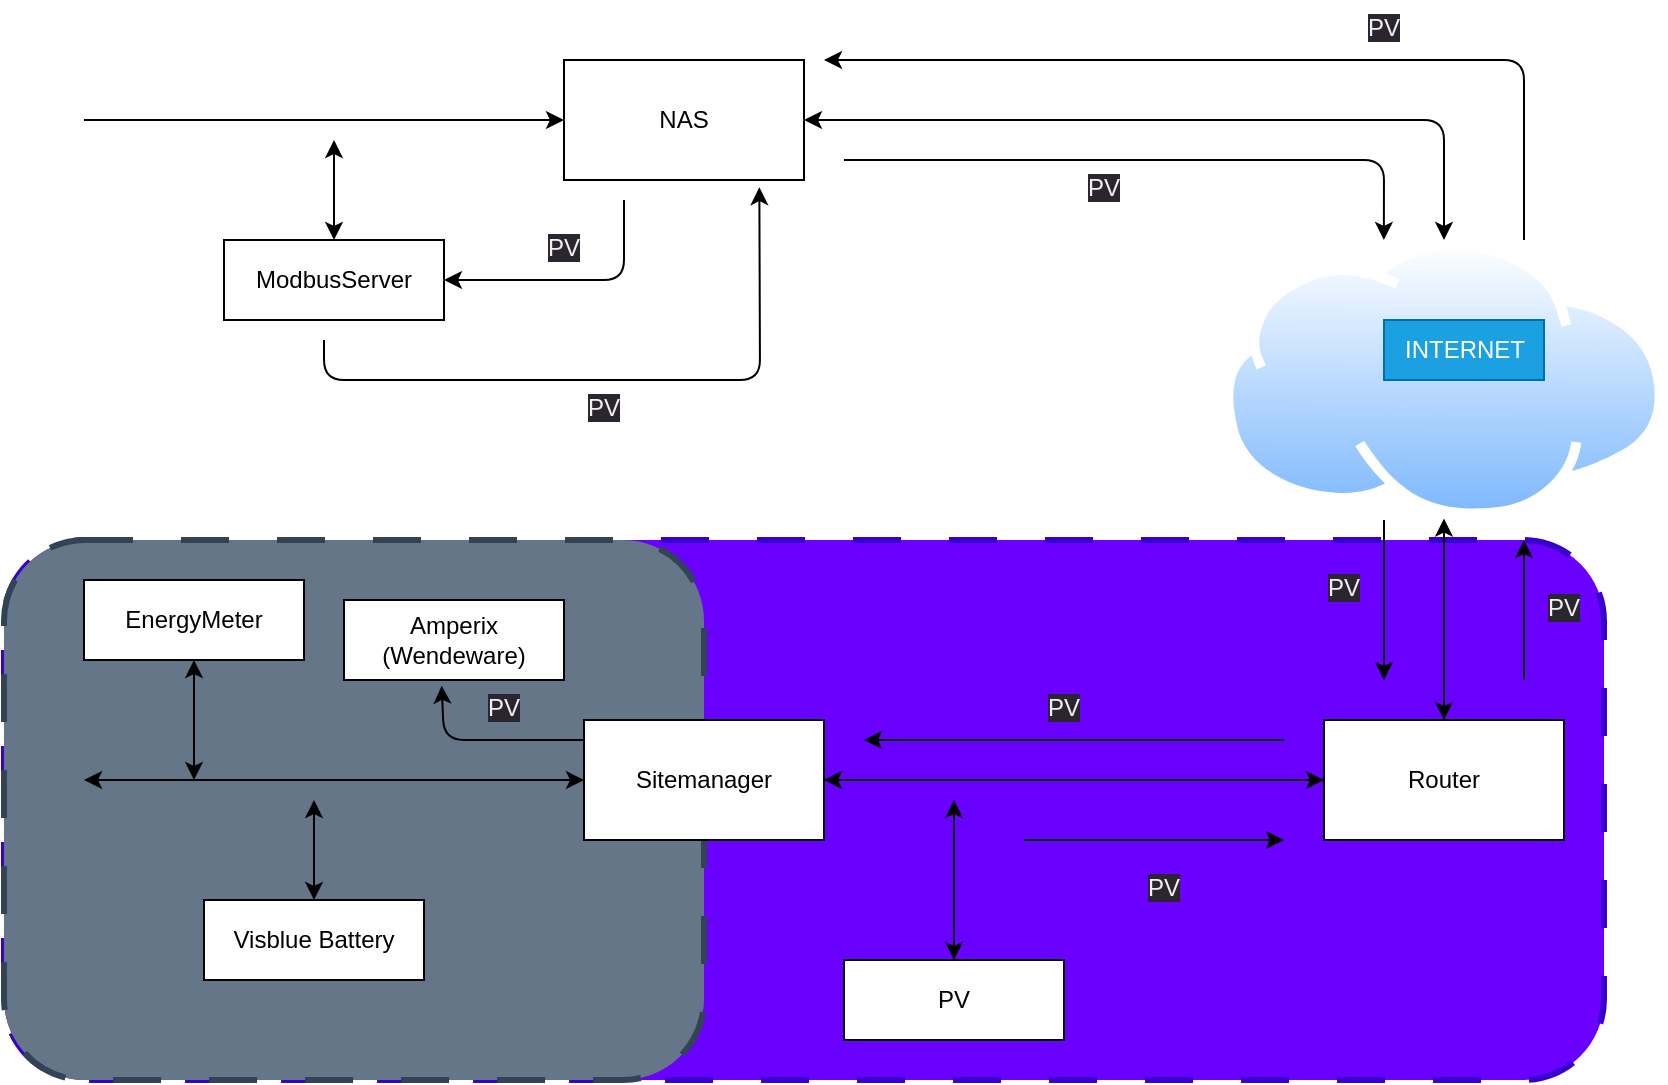 <mxfile>
    <diagram id="5EvuZPrP1kxPpSGt5rW-" name="Page-1">
        <mxGraphModel dx="1539" dy="718" grid="1" gridSize="10" guides="1" tooltips="1" connect="1" arrows="1" fold="1" page="1" pageScale="1" pageWidth="850" pageHeight="1100" math="0" shadow="0">
            <root>
                <mxCell id="0"/>
                <mxCell id="1" parent="0"/>
                <mxCell id="6" value="" style="rounded=1;whiteSpace=wrap;html=1;dashed=1;dashPattern=8 8;fillColor=#6a00ff;strokeWidth=3;strokeColor=#3700CC;fontColor=#ffffff;" vertex="1" parent="1">
                    <mxGeometry x="40" y="290" width="800" height="270" as="geometry"/>
                </mxCell>
                <mxCell id="63" value="" style="rounded=1;whiteSpace=wrap;html=1;dashed=1;dashPattern=8 8;fillColor=#647687;strokeWidth=3;fontColor=#ffffff;strokeColor=#314354;" vertex="1" parent="1">
                    <mxGeometry x="40" y="290" width="350" height="270" as="geometry"/>
                </mxCell>
                <mxCell id="8" style="edgeStyle=none;html=1;startArrow=classic;startFill=1;" edge="1" parent="1" source="2">
                    <mxGeometry relative="1" as="geometry">
                        <mxPoint x="700" y="410" as="targetPoint"/>
                    </mxGeometry>
                </mxCell>
                <mxCell id="9" style="edgeStyle=none;html=1;startArrow=classic;startFill=1;" edge="1" parent="1" source="2">
                    <mxGeometry relative="1" as="geometry">
                        <mxPoint x="80" y="410" as="targetPoint"/>
                    </mxGeometry>
                </mxCell>
                <mxCell id="2" value="Sitemanager" style="rounded=0;whiteSpace=wrap;html=1;" vertex="1" parent="1">
                    <mxGeometry x="330" y="380" width="120" height="60" as="geometry"/>
                </mxCell>
                <mxCell id="15" style="edgeStyle=none;html=1;startArrow=classic;startFill=1;" edge="1" parent="1" source="12">
                    <mxGeometry relative="1" as="geometry">
                        <mxPoint x="135" y="410" as="targetPoint"/>
                    </mxGeometry>
                </mxCell>
                <mxCell id="12" value="EnergyMeter" style="rounded=0;whiteSpace=wrap;html=1;strokeWidth=1;fillColor=default;" vertex="1" parent="1">
                    <mxGeometry x="80" y="310" width="110" height="40" as="geometry"/>
                </mxCell>
                <mxCell id="16" style="edgeStyle=none;html=1;startArrow=classic;startFill=1;" edge="1" parent="1" source="14">
                    <mxGeometry relative="1" as="geometry">
                        <mxPoint x="195.0" y="420" as="targetPoint"/>
                    </mxGeometry>
                </mxCell>
                <mxCell id="14" value="Visblue Battery" style="rounded=0;whiteSpace=wrap;html=1;strokeWidth=1;fillColor=default;" vertex="1" parent="1">
                    <mxGeometry x="140" y="470" width="110" height="40" as="geometry"/>
                </mxCell>
                <mxCell id="18" style="edgeStyle=none;html=1;startArrow=classic;startFill=1;" edge="1" parent="1" source="17" target="28">
                    <mxGeometry relative="1" as="geometry">
                        <mxPoint x="760" y="250" as="targetPoint"/>
                    </mxGeometry>
                </mxCell>
                <mxCell id="17" value="Router" style="rounded=0;whiteSpace=wrap;html=1;" vertex="1" parent="1">
                    <mxGeometry x="700" y="380" width="120" height="60" as="geometry"/>
                </mxCell>
                <mxCell id="21" style="edgeStyle=none;html=1;startArrow=classic;startFill=1;entryX=0.5;entryY=0;entryDx=0;entryDy=0;" edge="1" parent="1" source="20" target="28">
                    <mxGeometry relative="1" as="geometry">
                        <mxPoint x="760" y="80" as="targetPoint"/>
                        <Array as="points">
                            <mxPoint x="760" y="80"/>
                        </Array>
                    </mxGeometry>
                </mxCell>
                <mxCell id="22" style="edgeStyle=none;html=1;startArrow=classic;startFill=1;endArrow=none;endFill=0;" edge="1" parent="1" source="20">
                    <mxGeometry relative="1" as="geometry">
                        <mxPoint x="80" y="80" as="targetPoint"/>
                    </mxGeometry>
                </mxCell>
                <mxCell id="20" value="NAS" style="rounded=0;whiteSpace=wrap;html=1;" vertex="1" parent="1">
                    <mxGeometry x="320" y="50" width="120" height="60" as="geometry"/>
                </mxCell>
                <mxCell id="25" value="Amperix (Wendeware)" style="rounded=0;whiteSpace=wrap;html=1;strokeWidth=1;fillColor=default;" vertex="1" parent="1">
                    <mxGeometry x="210" y="320" width="110" height="40" as="geometry"/>
                </mxCell>
                <mxCell id="27" style="edgeStyle=none;html=1;startArrow=classic;startFill=1;" edge="1" parent="1" source="26">
                    <mxGeometry relative="1" as="geometry">
                        <mxPoint x="205.0" y="90" as="targetPoint"/>
                    </mxGeometry>
                </mxCell>
                <mxCell id="55" style="edgeStyle=none;html=1;entryX=0.814;entryY=1.06;entryDx=0;entryDy=0;entryPerimeter=0;startArrow=none;startFill=0;endArrow=classic;endFill=1;" edge="1" parent="1" target="20">
                    <mxGeometry relative="1" as="geometry">
                        <mxPoint x="200" y="190" as="sourcePoint"/>
                        <Array as="points">
                            <mxPoint x="200" y="210"/>
                            <mxPoint x="418" y="210"/>
                        </Array>
                    </mxGeometry>
                </mxCell>
                <mxCell id="26" value="ModbusServer" style="rounded=0;whiteSpace=wrap;html=1;strokeWidth=1;fillColor=default;" vertex="1" parent="1">
                    <mxGeometry x="150" y="140" width="110" height="40" as="geometry"/>
                </mxCell>
                <mxCell id="28" value="" style="aspect=fixed;perimeter=ellipsePerimeter;html=1;align=center;shadow=0;dashed=0;spacingTop=3;image;image=img/lib/active_directory/internet_cloud.svg;strokeWidth=1;fillColor=default;" vertex="1" parent="1">
                    <mxGeometry x="649.44" y="140" width="221.11" height="139.3" as="geometry"/>
                </mxCell>
                <mxCell id="29" value="INTERNET" style="text;html=1;align=center;verticalAlign=middle;resizable=0;points=[];autosize=1;strokeColor=#006EAF;fillColor=#1ba1e2;fontColor=#ffffff;" vertex="1" parent="1">
                    <mxGeometry x="730" y="180" width="80" height="30" as="geometry"/>
                </mxCell>
                <mxCell id="34" value="" style="endArrow=classic;html=1;" edge="1" parent="1">
                    <mxGeometry width="50" height="50" relative="1" as="geometry">
                        <mxPoint x="730" y="280" as="sourcePoint"/>
                        <mxPoint x="730" y="360" as="targetPoint"/>
                    </mxGeometry>
                </mxCell>
                <mxCell id="36" value="" style="endArrow=classic;html=1;" edge="1" parent="1">
                    <mxGeometry width="50" height="50" relative="1" as="geometry">
                        <mxPoint x="680" y="390" as="sourcePoint"/>
                        <mxPoint x="470" y="390" as="targetPoint"/>
                    </mxGeometry>
                </mxCell>
                <mxCell id="37" value="" style="endArrow=classic;html=1;entryX=0.444;entryY=1.072;entryDx=0;entryDy=0;entryPerimeter=0;" edge="1" parent="1" target="25">
                    <mxGeometry width="50" height="50" relative="1" as="geometry">
                        <mxPoint x="330.0" y="390" as="sourcePoint"/>
                        <mxPoint x="120.0" y="390" as="targetPoint"/>
                        <Array as="points">
                            <mxPoint x="260" y="390"/>
                        </Array>
                    </mxGeometry>
                </mxCell>
                <mxCell id="38" value="" style="endArrow=classic;html=1;entryX=0.364;entryY=0;entryDx=0;entryDy=0;entryPerimeter=0;" edge="1" parent="1" target="28">
                    <mxGeometry width="50" height="50" relative="1" as="geometry">
                        <mxPoint x="460" y="100" as="sourcePoint"/>
                        <mxPoint x="530.0" y="170" as="targetPoint"/>
                        <Array as="points">
                            <mxPoint x="730" y="100"/>
                        </Array>
                    </mxGeometry>
                </mxCell>
                <mxCell id="40" value="" style="endArrow=none;html=1;startArrow=classic;startFill=1;endFill=0;" edge="1" parent="1">
                    <mxGeometry width="50" height="50" relative="1" as="geometry">
                        <mxPoint x="680.0" y="440" as="sourcePoint"/>
                        <mxPoint x="550" y="440" as="targetPoint"/>
                    </mxGeometry>
                </mxCell>
                <mxCell id="41" value="&amp;nbsp;" style="text;html=1;align=center;verticalAlign=middle;resizable=0;points=[];autosize=1;strokeColor=none;fillColor=none;" vertex="1" parent="1">
                    <mxGeometry x="495" y="445" width="30" height="30" as="geometry"/>
                </mxCell>
                <mxCell id="44" style="edgeStyle=none;html=1;startArrow=classic;startFill=1;endArrow=classic;endFill=1;" edge="1" parent="1" source="43">
                    <mxGeometry relative="1" as="geometry">
                        <mxPoint x="515.0" y="420" as="targetPoint"/>
                    </mxGeometry>
                </mxCell>
                <mxCell id="43" value="PV" style="rounded=0;whiteSpace=wrap;html=1;strokeWidth=1;fillColor=default;" vertex="1" parent="1">
                    <mxGeometry x="460" y="500" width="110" height="40" as="geometry"/>
                </mxCell>
                <mxCell id="48" value="&lt;span style=&quot;color: rgb(240, 240, 240); font-family: Helvetica; font-size: 12px; font-style: normal; font-variant-ligatures: normal; font-variant-caps: normal; font-weight: 400; letter-spacing: normal; orphans: 2; text-align: center; text-indent: 0px; text-transform: none; widows: 2; word-spacing: 0px; -webkit-text-stroke-width: 0px; background-color: rgb(42, 37, 47); text-decoration-thickness: initial; text-decoration-style: initial; text-decoration-color: initial; float: none; display: inline !important;&quot;&gt;PV&lt;/span&gt;" style="text;whiteSpace=wrap;html=1;" vertex="1" parent="1">
                    <mxGeometry x="610" y="450" width="50" height="40" as="geometry"/>
                </mxCell>
                <mxCell id="49" value="" style="endArrow=none;html=1;startArrow=classic;startFill=1;endFill=0;" edge="1" parent="1">
                    <mxGeometry width="50" height="50" relative="1" as="geometry">
                        <mxPoint x="800" y="290" as="sourcePoint"/>
                        <mxPoint x="800" y="360" as="targetPoint"/>
                    </mxGeometry>
                </mxCell>
                <mxCell id="50" value="&lt;span style=&quot;color: rgb(240, 240, 240); font-family: Helvetica; font-size: 12px; font-style: normal; font-variant-ligatures: normal; font-variant-caps: normal; font-weight: 400; letter-spacing: normal; orphans: 2; text-align: center; text-indent: 0px; text-transform: none; widows: 2; word-spacing: 0px; -webkit-text-stroke-width: 0px; background-color: rgb(42, 37, 47); text-decoration-thickness: initial; text-decoration-style: initial; text-decoration-color: initial; float: none; display: inline !important;&quot;&gt;PV&lt;/span&gt;" style="text;whiteSpace=wrap;html=1;" vertex="1" parent="1">
                    <mxGeometry x="810" y="310" width="50" height="40" as="geometry"/>
                </mxCell>
                <mxCell id="51" style="edgeStyle=none;html=1;startArrow=classic;startFill=1;entryX=0.681;entryY=0;entryDx=0;entryDy=0;entryPerimeter=0;endArrow=none;endFill=0;" edge="1" parent="1" target="28">
                    <mxGeometry relative="1" as="geometry">
                        <mxPoint x="799.995" y="110" as="targetPoint"/>
                        <mxPoint x="450" y="50" as="sourcePoint"/>
                        <Array as="points">
                            <mxPoint x="630" y="50"/>
                            <mxPoint x="800" y="50"/>
                        </Array>
                    </mxGeometry>
                </mxCell>
                <mxCell id="52" value="&lt;span style=&quot;color: rgb(240, 240, 240); font-family: Helvetica; font-size: 12px; font-style: normal; font-variant-ligatures: normal; font-variant-caps: normal; font-weight: 400; letter-spacing: normal; orphans: 2; text-align: center; text-indent: 0px; text-transform: none; widows: 2; word-spacing: 0px; -webkit-text-stroke-width: 0px; background-color: rgb(42, 37, 47); text-decoration-thickness: initial; text-decoration-style: initial; text-decoration-color: initial; float: none; display: inline !important;&quot;&gt;PV&lt;/span&gt;" style="text;whiteSpace=wrap;html=1;" vertex="1" parent="1">
                    <mxGeometry x="720" y="20" width="50" height="40" as="geometry"/>
                </mxCell>
                <mxCell id="53" value="" style="endArrow=classic;html=1;entryX=1;entryY=0.5;entryDx=0;entryDy=0;" edge="1" parent="1" target="26">
                    <mxGeometry width="50" height="50" relative="1" as="geometry">
                        <mxPoint x="350" y="120" as="sourcePoint"/>
                        <mxPoint x="180.0" y="200" as="targetPoint"/>
                        <Array as="points">
                            <mxPoint x="350" y="160"/>
                        </Array>
                    </mxGeometry>
                </mxCell>
                <mxCell id="54" value="&lt;span style=&quot;color: rgb(240, 240, 240); font-family: Helvetica; font-size: 12px; font-style: normal; font-variant-ligatures: normal; font-variant-caps: normal; font-weight: 400; letter-spacing: normal; orphans: 2; text-align: center; text-indent: 0px; text-transform: none; widows: 2; word-spacing: 0px; -webkit-text-stroke-width: 0px; background-color: rgb(42, 37, 47); text-decoration-thickness: initial; text-decoration-style: initial; text-decoration-color: initial; float: none; display: inline !important;&quot;&gt;PV&lt;/span&gt;" style="text;whiteSpace=wrap;html=1;" vertex="1" parent="1">
                    <mxGeometry x="310" y="130" width="50" height="40" as="geometry"/>
                </mxCell>
                <mxCell id="56" value="&lt;span style=&quot;color: rgb(240, 240, 240); font-family: Helvetica; font-size: 12px; font-style: normal; font-variant-ligatures: normal; font-variant-caps: normal; font-weight: 400; letter-spacing: normal; orphans: 2; text-align: center; text-indent: 0px; text-transform: none; widows: 2; word-spacing: 0px; -webkit-text-stroke-width: 0px; background-color: rgb(42, 37, 47); text-decoration-thickness: initial; text-decoration-style: initial; text-decoration-color: initial; float: none; display: inline !important;&quot;&gt;PV&lt;/span&gt;" style="text;whiteSpace=wrap;html=1;" vertex="1" parent="1">
                    <mxGeometry x="330" y="210" width="50" height="40" as="geometry"/>
                </mxCell>
                <mxCell id="59" value="&lt;span style=&quot;color: rgb(240, 240, 240); font-family: Helvetica; font-size: 12px; font-style: normal; font-variant-ligatures: normal; font-variant-caps: normal; font-weight: 400; letter-spacing: normal; orphans: 2; text-align: center; text-indent: 0px; text-transform: none; widows: 2; word-spacing: 0px; -webkit-text-stroke-width: 0px; background-color: rgb(42, 37, 47); text-decoration-thickness: initial; text-decoration-style: initial; text-decoration-color: initial; float: none; display: inline !important;&quot;&gt;PV&lt;/span&gt;" style="text;whiteSpace=wrap;html=1;" vertex="1" parent="1">
                    <mxGeometry x="580" y="100" width="50" height="40" as="geometry"/>
                </mxCell>
                <mxCell id="60" value="&lt;span style=&quot;color: rgb(240, 240, 240); font-family: Helvetica; font-size: 12px; font-style: normal; font-variant-ligatures: normal; font-variant-caps: normal; font-weight: 400; letter-spacing: normal; orphans: 2; text-align: center; text-indent: 0px; text-transform: none; widows: 2; word-spacing: 0px; -webkit-text-stroke-width: 0px; background-color: rgb(42, 37, 47); text-decoration-thickness: initial; text-decoration-style: initial; text-decoration-color: initial; float: none; display: inline !important;&quot;&gt;PV&lt;/span&gt;" style="text;whiteSpace=wrap;html=1;" vertex="1" parent="1">
                    <mxGeometry x="700" y="300" width="50" height="40" as="geometry"/>
                </mxCell>
                <mxCell id="61" value="&lt;span style=&quot;color: rgb(240, 240, 240); font-family: Helvetica; font-size: 12px; font-style: normal; font-variant-ligatures: normal; font-variant-caps: normal; font-weight: 400; letter-spacing: normal; orphans: 2; text-align: center; text-indent: 0px; text-transform: none; widows: 2; word-spacing: 0px; -webkit-text-stroke-width: 0px; background-color: rgb(42, 37, 47); text-decoration-thickness: initial; text-decoration-style: initial; text-decoration-color: initial; float: none; display: inline !important;&quot;&gt;PV&lt;/span&gt;" style="text;whiteSpace=wrap;html=1;" vertex="1" parent="1">
                    <mxGeometry x="560" y="360" width="50" height="40" as="geometry"/>
                </mxCell>
                <mxCell id="62" value="&lt;span style=&quot;color: rgb(240, 240, 240); font-family: Helvetica; font-size: 12px; font-style: normal; font-variant-ligatures: normal; font-variant-caps: normal; font-weight: 400; letter-spacing: normal; orphans: 2; text-align: center; text-indent: 0px; text-transform: none; widows: 2; word-spacing: 0px; -webkit-text-stroke-width: 0px; background-color: rgb(42, 37, 47); text-decoration-thickness: initial; text-decoration-style: initial; text-decoration-color: initial; float: none; display: inline !important;&quot;&gt;PV&lt;/span&gt;" style="text;whiteSpace=wrap;html=1;" vertex="1" parent="1">
                    <mxGeometry x="280" y="360" width="50" height="40" as="geometry"/>
                </mxCell>
            </root>
        </mxGraphModel>
    </diagram>
</mxfile>